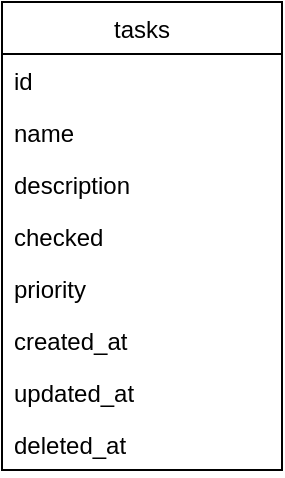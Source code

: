 <mxfile version="15.0.3" type="device"><diagram id="YFqyJ-fUYfEdJcapyB9y" name="Page-1"><mxGraphModel dx="946" dy="614" grid="1" gridSize="10" guides="1" tooltips="1" connect="1" arrows="1" fold="1" page="1" pageScale="1" pageWidth="827" pageHeight="1169" math="0" shadow="0"><root><mxCell id="0"/><mxCell id="1" parent="0"/><mxCell id="g6BHddB0NEGIAilOCx5B-2" value="tasks" style="swimlane;fontStyle=0;childLayout=stackLayout;horizontal=1;startSize=26;horizontalStack=0;resizeParent=1;resizeParentMax=0;resizeLast=0;collapsible=1;marginBottom=0;" parent="1" vertex="1"><mxGeometry x="40" y="40" width="140" height="234" as="geometry"/></mxCell><mxCell id="g6BHddB0NEGIAilOCx5B-3" value="id" style="text;strokeColor=none;fillColor=none;align=left;verticalAlign=top;spacingLeft=4;spacingRight=4;overflow=hidden;rotatable=0;points=[[0,0.5],[1,0.5]];portConstraint=eastwest;" parent="g6BHddB0NEGIAilOCx5B-2" vertex="1"><mxGeometry y="26" width="140" height="26" as="geometry"/></mxCell><mxCell id="g6BHddB0NEGIAilOCx5B-4" value="name" style="text;strokeColor=none;fillColor=none;align=left;verticalAlign=top;spacingLeft=4;spacingRight=4;overflow=hidden;rotatable=0;points=[[0,0.5],[1,0.5]];portConstraint=eastwest;" parent="g6BHddB0NEGIAilOCx5B-2" vertex="1"><mxGeometry y="52" width="140" height="26" as="geometry"/></mxCell><mxCell id="g6BHddB0NEGIAilOCx5B-5" value="description" style="text;strokeColor=none;fillColor=none;align=left;verticalAlign=top;spacingLeft=4;spacingRight=4;overflow=hidden;rotatable=0;points=[[0,0.5],[1,0.5]];portConstraint=eastwest;" parent="g6BHddB0NEGIAilOCx5B-2" vertex="1"><mxGeometry y="78" width="140" height="26" as="geometry"/></mxCell><mxCell id="g6BHddB0NEGIAilOCx5B-6" value="checked" style="text;strokeColor=none;fillColor=none;align=left;verticalAlign=top;spacingLeft=4;spacingRight=4;overflow=hidden;rotatable=0;points=[[0,0.5],[1,0.5]];portConstraint=eastwest;" parent="g6BHddB0NEGIAilOCx5B-2" vertex="1"><mxGeometry y="104" width="140" height="26" as="geometry"/></mxCell><mxCell id="g6BHddB0NEGIAilOCx5B-8" value="priority&#10;&#10;" style="text;strokeColor=none;fillColor=none;align=left;verticalAlign=top;spacingLeft=4;spacingRight=4;overflow=hidden;rotatable=0;points=[[0,0.5],[1,0.5]];portConstraint=eastwest;" parent="g6BHddB0NEGIAilOCx5B-2" vertex="1"><mxGeometry y="130" width="140" height="26" as="geometry"/></mxCell><mxCell id="nW7MrArXHHhut0p6sv-0-3" value="created_at" style="text;strokeColor=none;fillColor=none;align=left;verticalAlign=top;spacingLeft=4;spacingRight=4;overflow=hidden;rotatable=0;points=[[0,0.5],[1,0.5]];portConstraint=eastwest;" vertex="1" parent="g6BHddB0NEGIAilOCx5B-2"><mxGeometry y="156" width="140" height="26" as="geometry"/></mxCell><mxCell id="nW7MrArXHHhut0p6sv-0-4" value="updated_at" style="text;strokeColor=none;fillColor=none;align=left;verticalAlign=top;spacingLeft=4;spacingRight=4;overflow=hidden;rotatable=0;points=[[0,0.5],[1,0.5]];portConstraint=eastwest;" vertex="1" parent="g6BHddB0NEGIAilOCx5B-2"><mxGeometry y="182" width="140" height="26" as="geometry"/></mxCell><mxCell id="nW7MrArXHHhut0p6sv-0-5" value="deleted_at" style="text;strokeColor=none;fillColor=none;align=left;verticalAlign=top;spacingLeft=4;spacingRight=4;overflow=hidden;rotatable=0;points=[[0,0.5],[1,0.5]];portConstraint=eastwest;" vertex="1" parent="g6BHddB0NEGIAilOCx5B-2"><mxGeometry y="208" width="140" height="26" as="geometry"/></mxCell></root></mxGraphModel></diagram></mxfile>